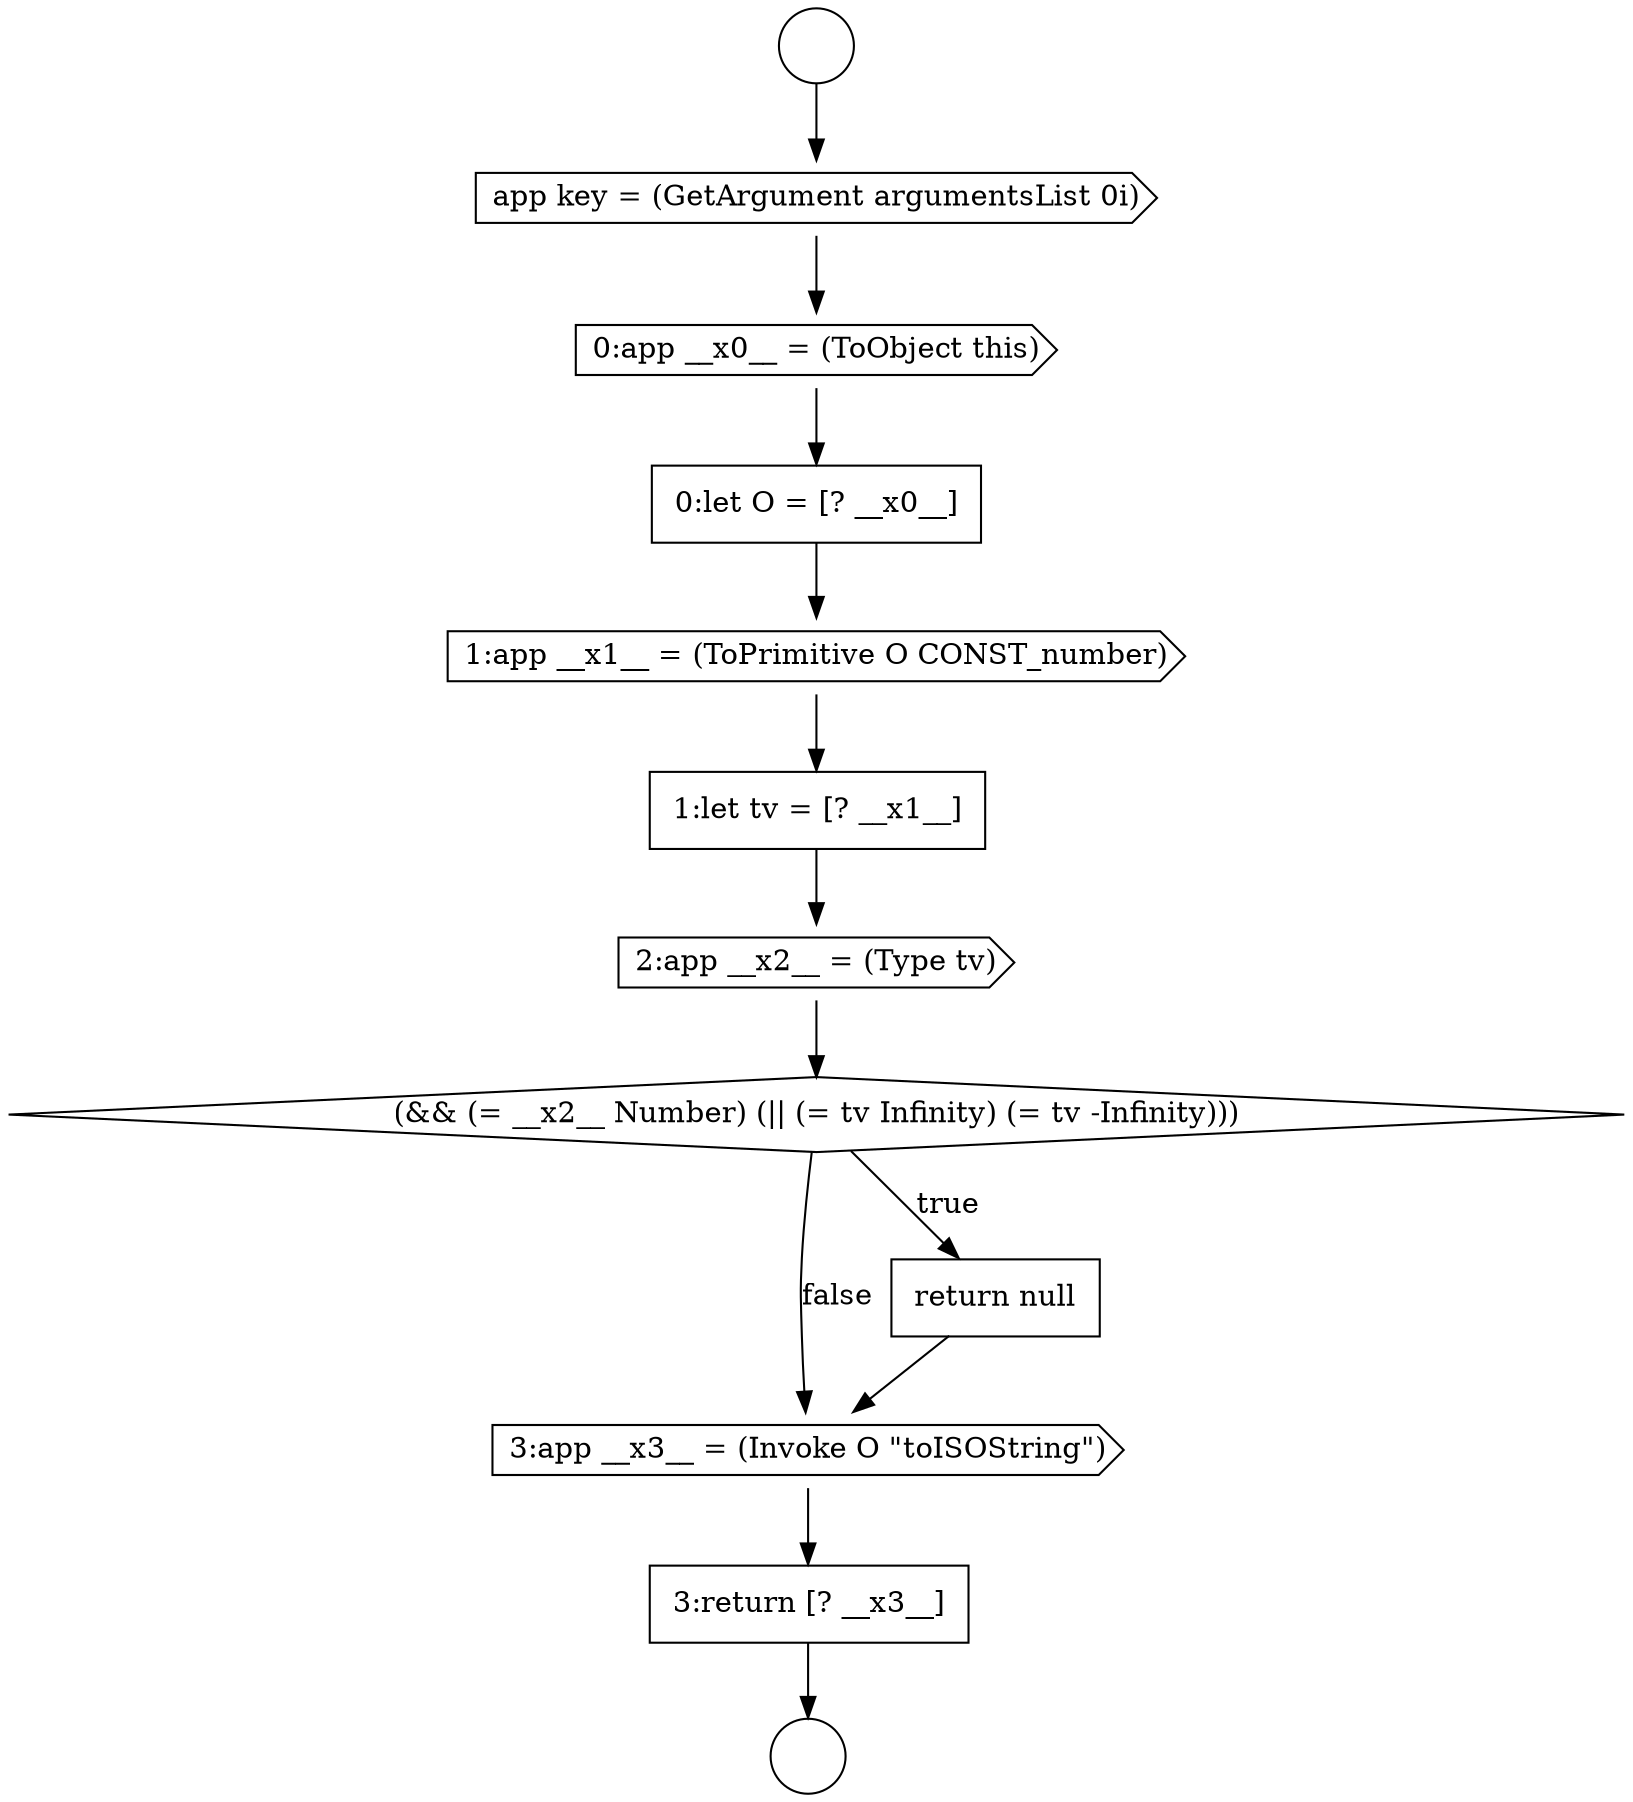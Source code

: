 digraph {
  node13779 [shape=diamond, label=<<font color="black">(&amp;&amp; (= __x2__ Number) (|| (= tv Infinity) (= tv -Infinity)))</font>> color="black" fillcolor="white" style=filled]
  node13776 [shape=cds, label=<<font color="black">1:app __x1__ = (ToPrimitive O CONST_number)</font>> color="black" fillcolor="white" style=filled]
  node13771 [shape=circle label=" " color="black" fillcolor="white" style=filled]
  node13778 [shape=cds, label=<<font color="black">2:app __x2__ = (Type tv)</font>> color="black" fillcolor="white" style=filled]
  node13782 [shape=none, margin=0, label=<<font color="black">
    <table border="0" cellborder="1" cellspacing="0" cellpadding="10">
      <tr><td align="left">3:return [? __x3__]</td></tr>
    </table>
  </font>> color="black" fillcolor="white" style=filled]
  node13772 [shape=circle label=" " color="black" fillcolor="white" style=filled]
  node13773 [shape=cds, label=<<font color="black">app key = (GetArgument argumentsList 0i)</font>> color="black" fillcolor="white" style=filled]
  node13777 [shape=none, margin=0, label=<<font color="black">
    <table border="0" cellborder="1" cellspacing="0" cellpadding="10">
      <tr><td align="left">1:let tv = [? __x1__]</td></tr>
    </table>
  </font>> color="black" fillcolor="white" style=filled]
  node13781 [shape=cds, label=<<font color="black">3:app __x3__ = (Invoke O &quot;toISOString&quot;)</font>> color="black" fillcolor="white" style=filled]
  node13774 [shape=cds, label=<<font color="black">0:app __x0__ = (ToObject this)</font>> color="black" fillcolor="white" style=filled]
  node13780 [shape=none, margin=0, label=<<font color="black">
    <table border="0" cellborder="1" cellspacing="0" cellpadding="10">
      <tr><td align="left">return null</td></tr>
    </table>
  </font>> color="black" fillcolor="white" style=filled]
  node13775 [shape=none, margin=0, label=<<font color="black">
    <table border="0" cellborder="1" cellspacing="0" cellpadding="10">
      <tr><td align="left">0:let O = [? __x0__]</td></tr>
    </table>
  </font>> color="black" fillcolor="white" style=filled]
  node13779 -> node13780 [label=<<font color="black">true</font>> color="black"]
  node13779 -> node13781 [label=<<font color="black">false</font>> color="black"]
  node13777 -> node13778 [ color="black"]
  node13773 -> node13774 [ color="black"]
  node13778 -> node13779 [ color="black"]
  node13774 -> node13775 [ color="black"]
  node13781 -> node13782 [ color="black"]
  node13780 -> node13781 [ color="black"]
  node13771 -> node13773 [ color="black"]
  node13782 -> node13772 [ color="black"]
  node13776 -> node13777 [ color="black"]
  node13775 -> node13776 [ color="black"]
}
